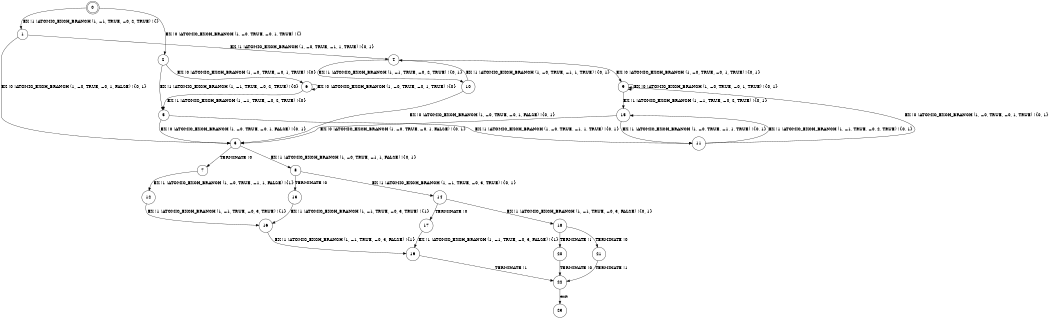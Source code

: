 digraph BCG {
size = "7, 10.5";
center = TRUE;
node [shape = circle];
0 [peripheries = 2];
0 -> 1 [label = "EX !1 !ATOMIC_EXCH_BRANCH (1, +1, TRUE, +0, 2, TRUE) !{}"];
0 -> 2 [label = "EX !0 !ATOMIC_EXCH_BRANCH (1, +0, TRUE, +0, 1, TRUE) !{}"];
1 -> 3 [label = "EX !0 !ATOMIC_EXCH_BRANCH (1, +0, TRUE, +0, 1, FALSE) !{0, 1}"];
1 -> 4 [label = "EX !1 !ATOMIC_EXCH_BRANCH (1, +0, TRUE, +1, 1, TRUE) !{0, 1}"];
2 -> 5 [label = "EX !1 !ATOMIC_EXCH_BRANCH (1, +1, TRUE, +0, 2, TRUE) !{0}"];
2 -> 6 [label = "EX !0 !ATOMIC_EXCH_BRANCH (1, +0, TRUE, +0, 1, TRUE) !{0}"];
3 -> 7 [label = "TERMINATE !0"];
3 -> 8 [label = "EX !1 !ATOMIC_EXCH_BRANCH (1, +0, TRUE, +1, 1, FALSE) !{0, 1}"];
4 -> 9 [label = "EX !0 !ATOMIC_EXCH_BRANCH (1, +0, TRUE, +0, 1, TRUE) !{0, 1}"];
4 -> 10 [label = "EX !1 !ATOMIC_EXCH_BRANCH (1, +1, TRUE, +0, 2, TRUE) !{0, 1}"];
5 -> 11 [label = "EX !1 !ATOMIC_EXCH_BRANCH (1, +0, TRUE, +1, 1, TRUE) !{0, 1}"];
5 -> 3 [label = "EX !0 !ATOMIC_EXCH_BRANCH (1, +0, TRUE, +0, 1, FALSE) !{0, 1}"];
6 -> 5 [label = "EX !1 !ATOMIC_EXCH_BRANCH (1, +1, TRUE, +0, 2, TRUE) !{0}"];
6 -> 6 [label = "EX !0 !ATOMIC_EXCH_BRANCH (1, +0, TRUE, +0, 1, TRUE) !{0}"];
7 -> 12 [label = "EX !1 !ATOMIC_EXCH_BRANCH (1, +0, TRUE, +1, 1, FALSE) !{1}"];
8 -> 13 [label = "TERMINATE !0"];
8 -> 14 [label = "EX !1 !ATOMIC_EXCH_BRANCH (1, +1, TRUE, +0, 3, TRUE) !{0, 1}"];
9 -> 15 [label = "EX !1 !ATOMIC_EXCH_BRANCH (1, +1, TRUE, +0, 2, TRUE) !{0, 1}"];
9 -> 9 [label = "EX !0 !ATOMIC_EXCH_BRANCH (1, +0, TRUE, +0, 1, TRUE) !{0, 1}"];
10 -> 3 [label = "EX !0 !ATOMIC_EXCH_BRANCH (1, +0, TRUE, +0, 1, FALSE) !{0, 1}"];
10 -> 4 [label = "EX !1 !ATOMIC_EXCH_BRANCH (1, +0, TRUE, +1, 1, TRUE) !{0, 1}"];
11 -> 15 [label = "EX !1 !ATOMIC_EXCH_BRANCH (1, +1, TRUE, +0, 2, TRUE) !{0, 1}"];
11 -> 9 [label = "EX !0 !ATOMIC_EXCH_BRANCH (1, +0, TRUE, +0, 1, TRUE) !{0, 1}"];
12 -> 16 [label = "EX !1 !ATOMIC_EXCH_BRANCH (1, +1, TRUE, +0, 3, TRUE) !{1}"];
13 -> 16 [label = "EX !1 !ATOMIC_EXCH_BRANCH (1, +1, TRUE, +0, 3, TRUE) !{1}"];
14 -> 17 [label = "TERMINATE !0"];
14 -> 18 [label = "EX !1 !ATOMIC_EXCH_BRANCH (1, +1, TRUE, +0, 3, FALSE) !{0, 1}"];
15 -> 11 [label = "EX !1 !ATOMIC_EXCH_BRANCH (1, +0, TRUE, +1, 1, TRUE) !{0, 1}"];
15 -> 3 [label = "EX !0 !ATOMIC_EXCH_BRANCH (1, +0, TRUE, +0, 1, FALSE) !{0, 1}"];
16 -> 19 [label = "EX !1 !ATOMIC_EXCH_BRANCH (1, +1, TRUE, +0, 3, FALSE) !{1}"];
17 -> 19 [label = "EX !1 !ATOMIC_EXCH_BRANCH (1, +1, TRUE, +0, 3, FALSE) !{1}"];
18 -> 20 [label = "TERMINATE !1"];
18 -> 21 [label = "TERMINATE !0"];
19 -> 22 [label = "TERMINATE !1"];
20 -> 22 [label = "TERMINATE !0"];
21 -> 22 [label = "TERMINATE !1"];
22 -> 23 [label = "exit"];
}
